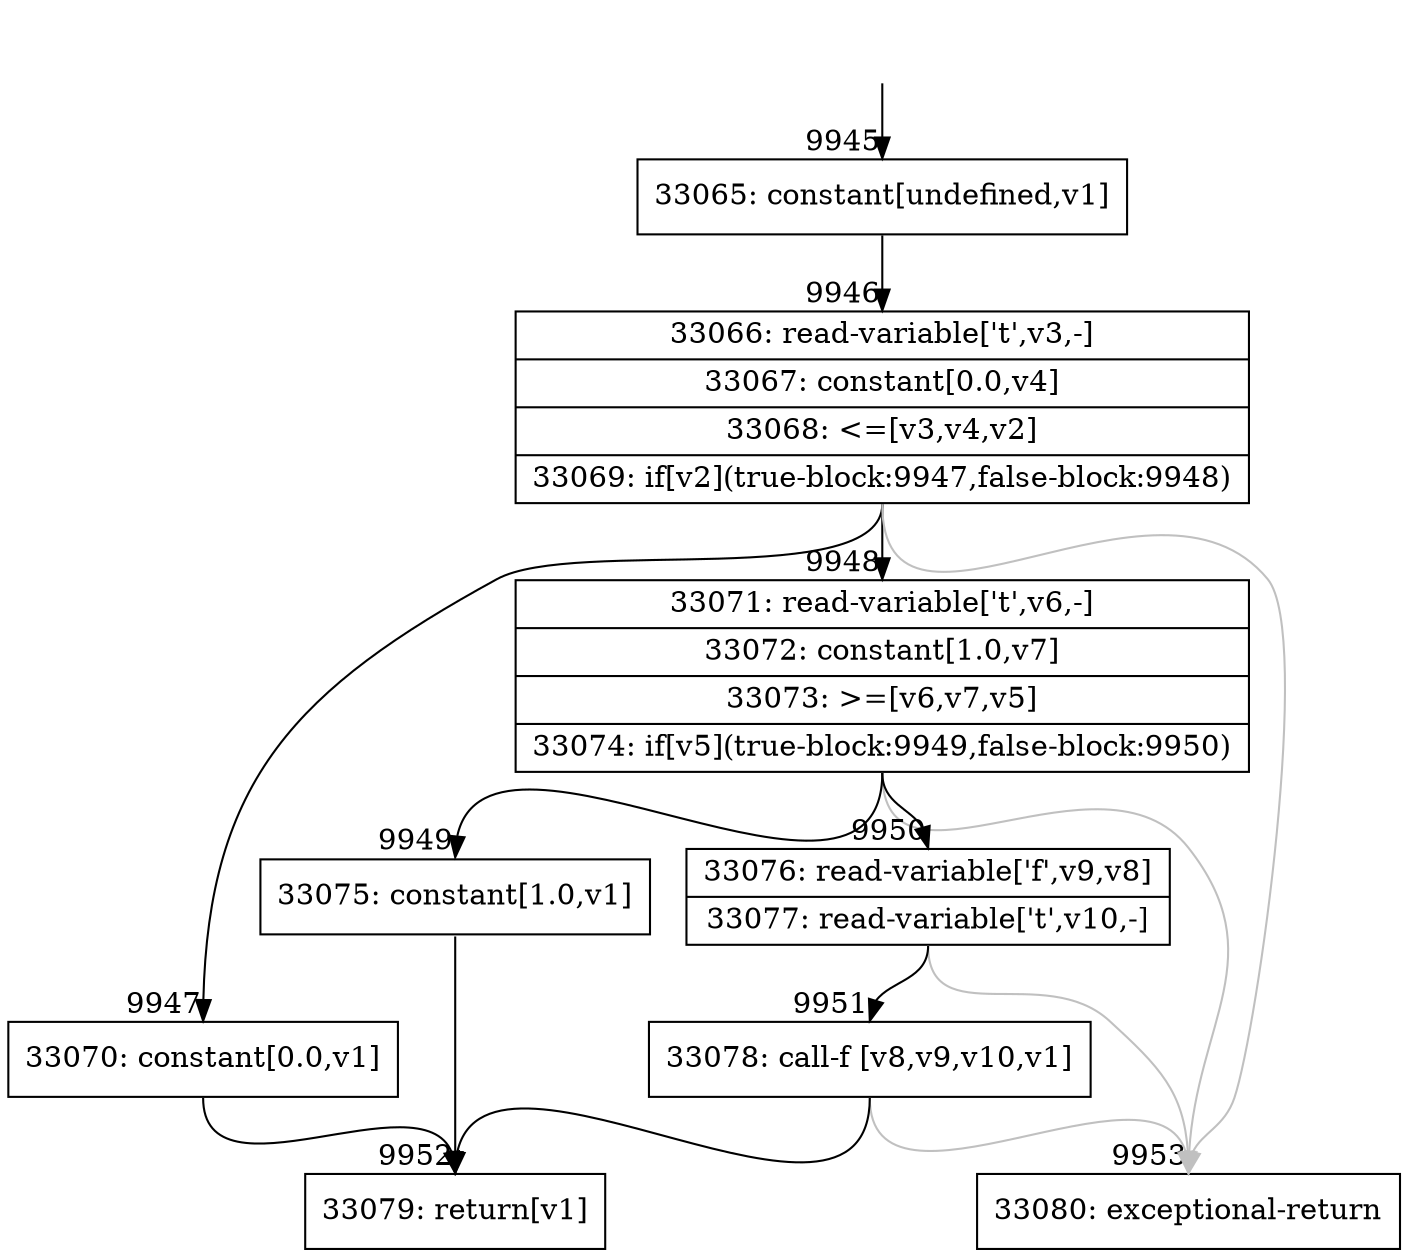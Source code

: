 digraph {
rankdir="TD"
BB_entry911[shape=none,label=""];
BB_entry911 -> BB9945 [tailport=s, headport=n, headlabel="    9945"]
BB9945 [shape=record label="{33065: constant[undefined,v1]}" ] 
BB9945 -> BB9946 [tailport=s, headport=n, headlabel="      9946"]
BB9946 [shape=record label="{33066: read-variable['t',v3,-]|33067: constant[0.0,v4]|33068: \<=[v3,v4,v2]|33069: if[v2](true-block:9947,false-block:9948)}" ] 
BB9946 -> BB9947 [tailport=s, headport=n, headlabel="      9947"]
BB9946 -> BB9948 [tailport=s, headport=n, headlabel="      9948"]
BB9946 -> BB9953 [tailport=s, headport=n, color=gray, headlabel="      9953"]
BB9947 [shape=record label="{33070: constant[0.0,v1]}" ] 
BB9947 -> BB9952 [tailport=s, headport=n, headlabel="      9952"]
BB9948 [shape=record label="{33071: read-variable['t',v6,-]|33072: constant[1.0,v7]|33073: \>=[v6,v7,v5]|33074: if[v5](true-block:9949,false-block:9950)}" ] 
BB9948 -> BB9949 [tailport=s, headport=n, headlabel="      9949"]
BB9948 -> BB9950 [tailport=s, headport=n, headlabel="      9950"]
BB9948 -> BB9953 [tailport=s, headport=n, color=gray]
BB9949 [shape=record label="{33075: constant[1.0,v1]}" ] 
BB9949 -> BB9952 [tailport=s, headport=n]
BB9950 [shape=record label="{33076: read-variable['f',v9,v8]|33077: read-variable['t',v10,-]}" ] 
BB9950 -> BB9951 [tailport=s, headport=n, headlabel="      9951"]
BB9950 -> BB9953 [tailport=s, headport=n, color=gray]
BB9951 [shape=record label="{33078: call-f [v8,v9,v10,v1]}" ] 
BB9951 -> BB9952 [tailport=s, headport=n]
BB9951 -> BB9953 [tailport=s, headport=n, color=gray]
BB9952 [shape=record label="{33079: return[v1]}" ] 
BB9953 [shape=record label="{33080: exceptional-return}" ] 
//#$~ 5844
}

